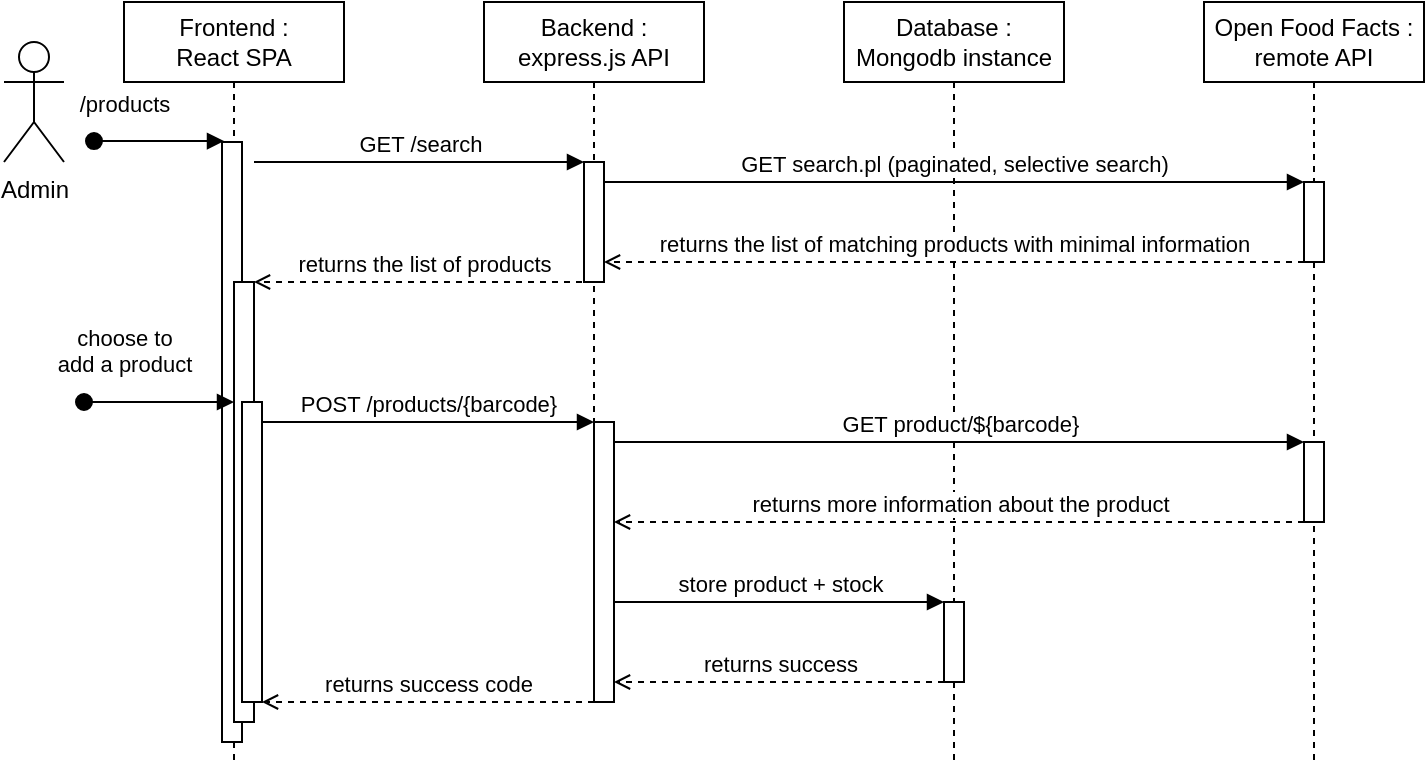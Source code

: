 <mxfile version="26.1.1">
  <diagram name="Page-1" id="2YBvvXClWsGukQMizWep">
    <mxGraphModel dx="1073" dy="419" grid="1" gridSize="10" guides="1" tooltips="1" connect="1" arrows="1" fold="1" page="1" pageScale="1" pageWidth="850" pageHeight="1100" math="0" shadow="0">
      <root>
        <mxCell id="0" />
        <mxCell id="1" parent="0" />
        <mxCell id="aM9ryv3xv72pqoxQDRHE-1" value="Backend : express.js API" style="shape=umlLifeline;perimeter=lifelinePerimeter;whiteSpace=wrap;html=1;container=0;dropTarget=0;collapsible=0;recursiveResize=0;outlineConnect=0;portConstraint=eastwest;newEdgeStyle={&quot;edgeStyle&quot;:&quot;elbowEdgeStyle&quot;,&quot;elbow&quot;:&quot;vertical&quot;,&quot;curved&quot;:0,&quot;rounded&quot;:0};" parent="1" vertex="1">
          <mxGeometry x="330" y="40" width="110" height="300" as="geometry" />
        </mxCell>
        <mxCell id="aM9ryv3xv72pqoxQDRHE-2" value="" style="html=1;points=[];perimeter=orthogonalPerimeter;outlineConnect=0;targetShapes=umlLifeline;portConstraint=eastwest;newEdgeStyle={&quot;edgeStyle&quot;:&quot;elbowEdgeStyle&quot;,&quot;elbow&quot;:&quot;vertical&quot;,&quot;curved&quot;:0,&quot;rounded&quot;:0};" parent="aM9ryv3xv72pqoxQDRHE-1" vertex="1">
          <mxGeometry x="50" y="80" width="10" height="60" as="geometry" />
        </mxCell>
        <mxCell id="aM9ryv3xv72pqoxQDRHE-5" value="&lt;div&gt;Database :&lt;/div&gt;&lt;div&gt;Mongodb instance&lt;br&gt;&lt;/div&gt;" style="shape=umlLifeline;perimeter=lifelinePerimeter;whiteSpace=wrap;html=1;container=0;dropTarget=0;collapsible=0;recursiveResize=0;outlineConnect=0;portConstraint=eastwest;newEdgeStyle={&quot;edgeStyle&quot;:&quot;elbowEdgeStyle&quot;,&quot;elbow&quot;:&quot;vertical&quot;,&quot;curved&quot;:0,&quot;rounded&quot;:0};" parent="1" vertex="1">
          <mxGeometry x="510" y="40" width="110" height="380" as="geometry" />
        </mxCell>
        <mxCell id="nJtNr3qltd3_9Drh_FAR-24" value="" style="html=1;points=[];perimeter=orthogonalPerimeter;outlineConnect=0;targetShapes=umlLifeline;portConstraint=eastwest;newEdgeStyle={&quot;edgeStyle&quot;:&quot;elbowEdgeStyle&quot;,&quot;elbow&quot;:&quot;vertical&quot;,&quot;curved&quot;:0,&quot;rounded&quot;:0};" parent="aM9ryv3xv72pqoxQDRHE-5" vertex="1">
          <mxGeometry x="50" y="300" width="10" height="40" as="geometry" />
        </mxCell>
        <mxCell id="aM9ryv3xv72pqoxQDRHE-7" value="GET search.pl (paginated, selective search)" style="html=1;verticalAlign=bottom;endArrow=block;edgeStyle=elbowEdgeStyle;elbow=vertical;curved=0;rounded=0;" parent="1" source="aM9ryv3xv72pqoxQDRHE-2" target="nJtNr3qltd3_9Drh_FAR-3" edge="1">
          <mxGeometry relative="1" as="geometry">
            <mxPoint x="395" y="130" as="sourcePoint" />
            <Array as="points">
              <mxPoint x="480" y="130" />
            </Array>
          </mxGeometry>
        </mxCell>
        <mxCell id="aM9ryv3xv72pqoxQDRHE-9" value="returns the  list of matching products with minimal information" style="html=1;verticalAlign=bottom;endArrow=open;edgeStyle=elbowEdgeStyle;elbow=vertical;curved=0;rounded=0;jumpStyle=arc;dashed=1;endFill=0;" parent="1" source="nJtNr3qltd3_9Drh_FAR-3" target="aM9ryv3xv72pqoxQDRHE-2" edge="1">
          <mxGeometry relative="1" as="geometry">
            <mxPoint x="475" y="170" as="sourcePoint" />
            <Array as="points">
              <mxPoint x="490" y="170" />
            </Array>
            <mxPoint x="395" y="170" as="targetPoint" />
          </mxGeometry>
        </mxCell>
        <mxCell id="nJtNr3qltd3_9Drh_FAR-2" value="&lt;div&gt;Open Food Facts :&lt;/div&gt;&lt;div&gt;remote API&lt;br&gt;&lt;/div&gt;" style="shape=umlLifeline;perimeter=lifelinePerimeter;whiteSpace=wrap;html=1;container=0;dropTarget=0;collapsible=0;recursiveResize=0;outlineConnect=0;portConstraint=eastwest;newEdgeStyle={&quot;edgeStyle&quot;:&quot;elbowEdgeStyle&quot;,&quot;elbow&quot;:&quot;vertical&quot;,&quot;curved&quot;:0,&quot;rounded&quot;:0};" parent="1" vertex="1">
          <mxGeometry x="690" y="40" width="110" height="380" as="geometry" />
        </mxCell>
        <mxCell id="nJtNr3qltd3_9Drh_FAR-3" value="" style="html=1;points=[];perimeter=orthogonalPerimeter;outlineConnect=0;targetShapes=umlLifeline;portConstraint=eastwest;newEdgeStyle={&quot;edgeStyle&quot;:&quot;elbowEdgeStyle&quot;,&quot;elbow&quot;:&quot;vertical&quot;,&quot;curved&quot;:0,&quot;rounded&quot;:0};" parent="nJtNr3qltd3_9Drh_FAR-2" vertex="1">
          <mxGeometry x="50" y="90" width="10" height="40" as="geometry" />
        </mxCell>
        <mxCell id="nJtNr3qltd3_9Drh_FAR-18" value="" style="html=1;points=[];perimeter=orthogonalPerimeter;outlineConnect=0;targetShapes=umlLifeline;portConstraint=eastwest;newEdgeStyle={&quot;edgeStyle&quot;:&quot;elbowEdgeStyle&quot;,&quot;elbow&quot;:&quot;vertical&quot;,&quot;curved&quot;:0,&quot;rounded&quot;:0};" parent="nJtNr3qltd3_9Drh_FAR-2" vertex="1">
          <mxGeometry x="50" y="220" width="10" height="40" as="geometry" />
        </mxCell>
        <mxCell id="aM9ryv3xv72pqoxQDRHE-3" value="/products" style="html=1;verticalAlign=bottom;startArrow=oval;endArrow=block;startSize=8;edgeStyle=elbowEdgeStyle;elbow=horizontal;curved=0;rounded=0;" parent="1" edge="1">
          <mxGeometry x="-0.538" y="10" relative="1" as="geometry">
            <mxPoint x="135" y="109.52" as="sourcePoint" />
            <mxPoint x="200" y="109.52" as="targetPoint" />
            <mxPoint as="offset" />
          </mxGeometry>
        </mxCell>
        <mxCell id="nJtNr3qltd3_9Drh_FAR-4" value="Frontend :&lt;br&gt;React SPA" style="shape=umlLifeline;perimeter=lifelinePerimeter;whiteSpace=wrap;html=1;container=0;dropTarget=0;collapsible=0;recursiveResize=0;outlineConnect=0;portConstraint=eastwest;newEdgeStyle={&quot;edgeStyle&quot;:&quot;elbowEdgeStyle&quot;,&quot;elbow&quot;:&quot;vertical&quot;,&quot;curved&quot;:0,&quot;rounded&quot;:0};" parent="1" vertex="1">
          <mxGeometry x="150" y="40" width="110" height="380" as="geometry" />
        </mxCell>
        <mxCell id="nJtNr3qltd3_9Drh_FAR-5" value="" style="html=1;points=[];perimeter=orthogonalPerimeter;outlineConnect=0;targetShapes=umlLifeline;portConstraint=eastwest;newEdgeStyle={&quot;edgeStyle&quot;:&quot;elbowEdgeStyle&quot;,&quot;elbow&quot;:&quot;vertical&quot;,&quot;curved&quot;:0,&quot;rounded&quot;:0};" parent="nJtNr3qltd3_9Drh_FAR-4" vertex="1">
          <mxGeometry x="49" y="70" width="10" height="300" as="geometry" />
        </mxCell>
        <mxCell id="nJtNr3qltd3_9Drh_FAR-6" value="" style="html=1;points=[];perimeter=orthogonalPerimeter;outlineConnect=0;targetShapes=umlLifeline;portConstraint=eastwest;newEdgeStyle={&quot;edgeStyle&quot;:&quot;elbowEdgeStyle&quot;,&quot;elbow&quot;:&quot;vertical&quot;,&quot;curved&quot;:0,&quot;rounded&quot;:0};" parent="nJtNr3qltd3_9Drh_FAR-4" vertex="1">
          <mxGeometry x="55" y="140" width="10" height="220" as="geometry" />
        </mxCell>
        <mxCell id="nJtNr3qltd3_9Drh_FAR-21" value="" style="html=1;points=[];perimeter=orthogonalPerimeter;outlineConnect=0;targetShapes=umlLifeline;portConstraint=eastwest;newEdgeStyle={&quot;edgeStyle&quot;:&quot;elbowEdgeStyle&quot;,&quot;elbow&quot;:&quot;vertical&quot;,&quot;curved&quot;:0,&quot;rounded&quot;:0};" parent="nJtNr3qltd3_9Drh_FAR-4" vertex="1">
          <mxGeometry x="59" y="200" width="10" height="150" as="geometry" />
        </mxCell>
        <mxCell id="nJtNr3qltd3_9Drh_FAR-7" value="Admin" style="shape=umlActor;verticalLabelPosition=bottom;verticalAlign=top;html=1;outlineConnect=0;" parent="1" vertex="1">
          <mxGeometry x="90" y="60" width="30" height="60" as="geometry" />
        </mxCell>
        <mxCell id="nJtNr3qltd3_9Drh_FAR-8" value="GET /search" style="html=1;verticalAlign=bottom;endArrow=block;edgeStyle=elbowEdgeStyle;elbow=vertical;curved=0;rounded=0;" parent="1" target="aM9ryv3xv72pqoxQDRHE-2" edge="1">
          <mxGeometry relative="1" as="geometry">
            <mxPoint x="215" y="120" as="sourcePoint" />
            <Array as="points">
              <mxPoint x="300" y="120" />
            </Array>
            <mxPoint x="565" y="120" as="targetPoint" />
          </mxGeometry>
        </mxCell>
        <mxCell id="nJtNr3qltd3_9Drh_FAR-9" value="returns the list of products" style="html=1;verticalAlign=bottom;endArrow=open;edgeStyle=elbowEdgeStyle;elbow=horizontal;curved=0;rounded=0;dashed=1;endFill=0;" parent="1" target="nJtNr3qltd3_9Drh_FAR-6" edge="1">
          <mxGeometry relative="1" as="geometry">
            <mxPoint x="385" y="180" as="sourcePoint" />
            <Array as="points">
              <mxPoint x="260" y="180" />
            </Array>
            <mxPoint x="230" y="180" as="targetPoint" />
          </mxGeometry>
        </mxCell>
        <mxCell id="nJtNr3qltd3_9Drh_FAR-15" value="" style="html=1;points=[];perimeter=orthogonalPerimeter;outlineConnect=0;targetShapes=umlLifeline;portConstraint=eastwest;newEdgeStyle={&quot;edgeStyle&quot;:&quot;elbowEdgeStyle&quot;,&quot;elbow&quot;:&quot;vertical&quot;,&quot;curved&quot;:0,&quot;rounded&quot;:0};" parent="1" vertex="1">
          <mxGeometry x="385" y="250" width="10" height="140" as="geometry" />
        </mxCell>
        <mxCell id="nJtNr3qltd3_9Drh_FAR-16" value="GET product/${barcode}" style="html=1;verticalAlign=bottom;endArrow=block;edgeStyle=elbowEdgeStyle;elbow=vertical;curved=0;rounded=0;" parent="1" target="nJtNr3qltd3_9Drh_FAR-18" edge="1">
          <mxGeometry relative="1" as="geometry">
            <mxPoint x="395" y="260" as="sourcePoint" />
            <Array as="points">
              <mxPoint x="480" y="260" />
            </Array>
          </mxGeometry>
        </mxCell>
        <mxCell id="nJtNr3qltd3_9Drh_FAR-17" value="returns more information about the product" style="html=1;verticalAlign=bottom;endArrow=open;edgeStyle=elbowEdgeStyle;elbow=vertical;curved=0;rounded=0;jumpStyle=arc;dashed=1;endFill=0;" parent="1" source="nJtNr3qltd3_9Drh_FAR-18" edge="1">
          <mxGeometry relative="1" as="geometry">
            <mxPoint x="475" y="300" as="sourcePoint" />
            <Array as="points">
              <mxPoint x="490" y="300" />
            </Array>
            <mxPoint x="395" y="300" as="targetPoint" />
          </mxGeometry>
        </mxCell>
        <mxCell id="nJtNr3qltd3_9Drh_FAR-19" value="POST /products/{barcode}" style="html=1;verticalAlign=bottom;endArrow=block;edgeStyle=elbowEdgeStyle;elbow=vertical;curved=0;rounded=0;" parent="1" source="nJtNr3qltd3_9Drh_FAR-21" target="nJtNr3qltd3_9Drh_FAR-15" edge="1">
          <mxGeometry relative="1" as="geometry">
            <mxPoint x="230" y="250" as="sourcePoint" />
            <Array as="points">
              <mxPoint x="300" y="250" />
            </Array>
            <mxPoint x="565" y="250" as="targetPoint" />
          </mxGeometry>
        </mxCell>
        <mxCell id="nJtNr3qltd3_9Drh_FAR-20" value="returns success code" style="html=1;verticalAlign=bottom;endArrow=open;edgeStyle=elbowEdgeStyle;elbow=horizontal;curved=0;rounded=0;dashed=1;endFill=0;" parent="1" target="nJtNr3qltd3_9Drh_FAR-21" edge="1">
          <mxGeometry relative="1" as="geometry">
            <mxPoint x="385" y="390" as="sourcePoint" />
            <Array as="points">
              <mxPoint x="260" y="390" />
            </Array>
            <mxPoint x="225" y="390" as="targetPoint" />
          </mxGeometry>
        </mxCell>
        <mxCell id="nJtNr3qltd3_9Drh_FAR-22" value="choose to&lt;br&gt;add a product" style="html=1;verticalAlign=bottom;startArrow=oval;endArrow=block;startSize=8;edgeStyle=elbowEdgeStyle;elbow=vertical;curved=0;rounded=0;" parent="1" edge="1">
          <mxGeometry x="-0.466" y="10" relative="1" as="geometry">
            <mxPoint x="130" y="240" as="sourcePoint" />
            <mxPoint x="205" y="240" as="targetPoint" />
            <mxPoint as="offset" />
          </mxGeometry>
        </mxCell>
        <mxCell id="nJtNr3qltd3_9Drh_FAR-23" value="store product + stock" style="html=1;verticalAlign=bottom;endArrow=block;edgeStyle=elbowEdgeStyle;elbow=vertical;curved=0;rounded=0;" parent="1" target="nJtNr3qltd3_9Drh_FAR-24" edge="1">
          <mxGeometry relative="1" as="geometry">
            <mxPoint x="395" y="340" as="sourcePoint" />
            <Array as="points">
              <mxPoint x="480" y="340" />
            </Array>
            <mxPoint x="550" y="340" as="targetPoint" />
          </mxGeometry>
        </mxCell>
        <mxCell id="nJtNr3qltd3_9Drh_FAR-25" value="returns success" style="html=1;verticalAlign=bottom;endArrow=open;edgeStyle=elbowEdgeStyle;elbow=horizontal;curved=0;rounded=0;dashed=1;endFill=0;" parent="1" source="nJtNr3qltd3_9Drh_FAR-24" edge="1">
          <mxGeometry relative="1" as="geometry">
            <mxPoint x="560" y="380" as="sourcePoint" />
            <Array as="points">
              <mxPoint x="490" y="380" />
            </Array>
            <mxPoint x="395" y="380" as="targetPoint" />
          </mxGeometry>
        </mxCell>
      </root>
    </mxGraphModel>
  </diagram>
</mxfile>
